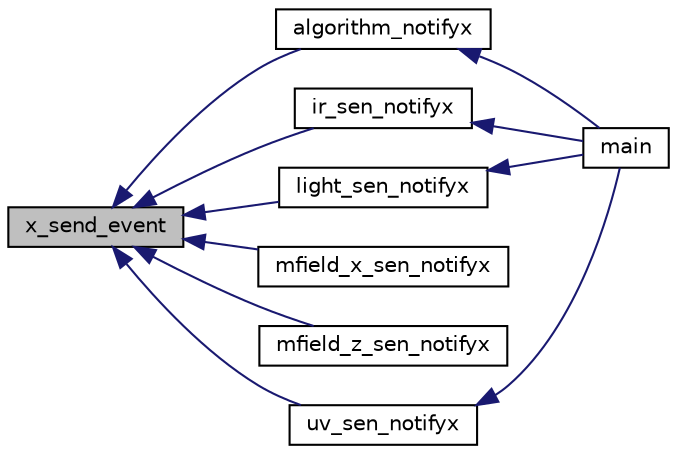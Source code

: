 digraph "x_send_event"
{
 // INTERACTIVE_SVG=YES
  edge [fontname="Helvetica",fontsize="10",labelfontname="Helvetica",labelfontsize="10"];
  node [fontname="Helvetica",fontsize="10",shape=record];
  rankdir="LR";
  Node1 [label="x_send_event",height=0.2,width=0.4,color="black", fillcolor="grey75", style="filled", fontcolor="black"];
  Node1 -> Node2 [dir="back",color="midnightblue",fontsize="10",style="solid",fontname="Helvetica"];
  Node2 [label="algorithm_notifyx",height=0.2,width=0.4,color="black", fillcolor="white", style="filled",URL="$dc/d87/a00032.html#a93269cdec3e21934aa9395440a2de605",tooltip="Algorithm module notification function. "];
  Node2 -> Node3 [dir="back",color="midnightblue",fontsize="10",style="solid",fontname="Helvetica"];
  Node3 [label="main",height=0.2,width=0.4,color="black", fillcolor="white", style="filled",URL="$d5/db6/a00042.html#a840291bc02cba5474a4cb46a9b9566fe",tooltip="System startup function. "];
  Node1 -> Node4 [dir="back",color="midnightblue",fontsize="10",style="solid",fontname="Helvetica"];
  Node4 [label="ir_sen_notifyx",height=0.2,width=0.4,color="black", fillcolor="white", style="filled",URL="$d3/de7/a00039.html#a36c6c2cdf9aa5844371e742330789dad",tooltip="ir module notification function. "];
  Node4 -> Node3 [dir="back",color="midnightblue",fontsize="10",style="solid",fontname="Helvetica"];
  Node1 -> Node5 [dir="back",color="midnightblue",fontsize="10",style="solid",fontname="Helvetica"];
  Node5 [label="light_sen_notifyx",height=0.2,width=0.4,color="black", fillcolor="white", style="filled",URL="$dd/d32/a00041.html#a317b03892739257278fd51ab8003962d",tooltip="light module notification function. "];
  Node5 -> Node3 [dir="back",color="midnightblue",fontsize="10",style="solid",fontname="Helvetica"];
  Node1 -> Node6 [dir="back",color="midnightblue",fontsize="10",style="solid",fontname="Helvetica"];
  Node6 [label="mfield_x_sen_notifyx",height=0.2,width=0.4,color="black", fillcolor="white", style="filled",URL="$d5/df9/a00044.html#ac28a2b5f3fa92c0593446e15a63a501c",tooltip="module notification function. "];
  Node1 -> Node7 [dir="back",color="midnightblue",fontsize="10",style="solid",fontname="Helvetica"];
  Node7 [label="mfield_z_sen_notifyx",height=0.2,width=0.4,color="black", fillcolor="white", style="filled",URL="$d6/d2d/a00047.html#a2008fa1563c740e4f6c7e1179675f1f7",tooltip="mfield module notification function. "];
  Node1 -> Node8 [dir="back",color="midnightblue",fontsize="10",style="solid",fontname="Helvetica"];
  Node8 [label="uv_sen_notifyx",height=0.2,width=0.4,color="black", fillcolor="white", style="filled",URL="$dc/ddf/a00067.html#ae2617634df4d3055161f7fb1f148f6da",tooltip="uv module notification function. "];
  Node8 -> Node3 [dir="back",color="midnightblue",fontsize="10",style="solid",fontname="Helvetica"];
}
